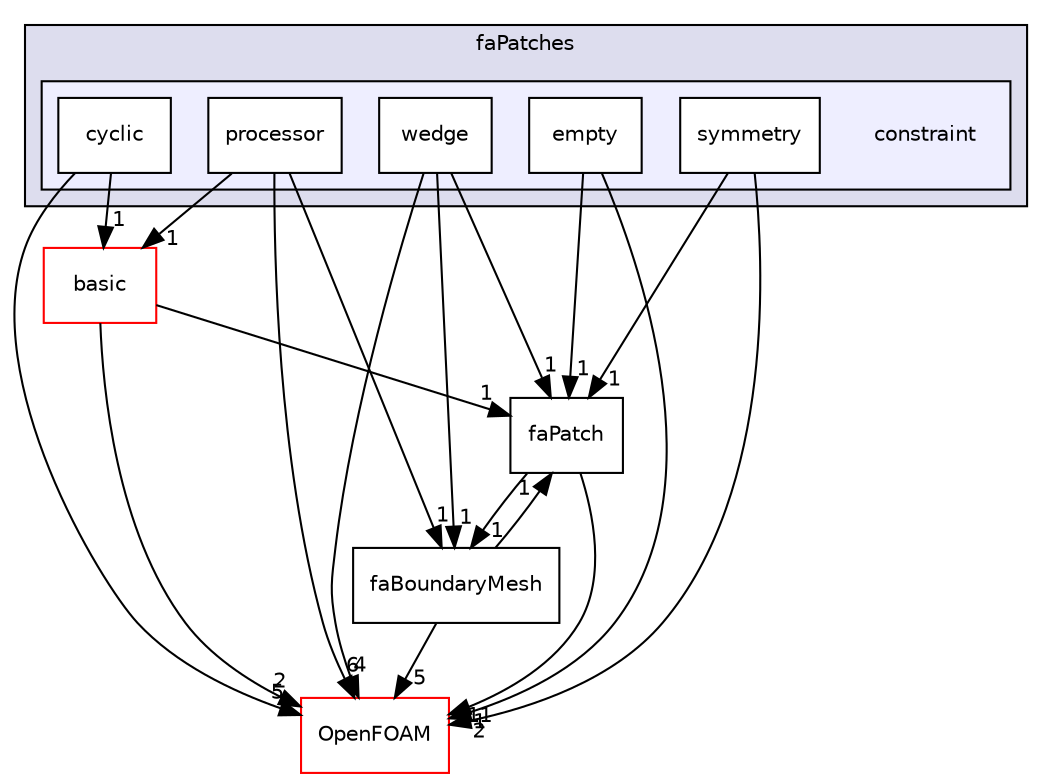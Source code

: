 digraph "src/finiteArea/faMesh/faPatches/constraint" {
  bgcolor=transparent;
  compound=true
  node [ fontsize="10", fontname="Helvetica"];
  edge [ labelfontsize="10", labelfontname="Helvetica"];
  subgraph clusterdir_1028666fa0015a1ce8e74756e12c97d3 {
    graph [ bgcolor="#ddddee", pencolor="black", label="faPatches" fontname="Helvetica", fontsize="10", URL="dir_1028666fa0015a1ce8e74756e12c97d3.html"]
  subgraph clusterdir_153f03f4c9f1808136b4b13dc539a5ce {
    graph [ bgcolor="#eeeeff", pencolor="black", label="" URL="dir_153f03f4c9f1808136b4b13dc539a5ce.html"];
    dir_153f03f4c9f1808136b4b13dc539a5ce [shape=plaintext label="constraint"];
    dir_835fa20146f26bf24b9a23176f4bb1bd [shape=box label="cyclic" color="black" fillcolor="white" style="filled" URL="dir_835fa20146f26bf24b9a23176f4bb1bd.html"];
    dir_e1fac00e4d1523938d8612acd1872320 [shape=box label="empty" color="black" fillcolor="white" style="filled" URL="dir_e1fac00e4d1523938d8612acd1872320.html"];
    dir_afc245abfcd1c5e0e5ad597402236fd4 [shape=box label="processor" color="black" fillcolor="white" style="filled" URL="dir_afc245abfcd1c5e0e5ad597402236fd4.html"];
    dir_42633e2da37731d3c965675030d05c2e [shape=box label="symmetry" color="black" fillcolor="white" style="filled" URL="dir_42633e2da37731d3c965675030d05c2e.html"];
    dir_fdb757a376ec4e726a92a05936579805 [shape=box label="wedge" color="black" fillcolor="white" style="filled" URL="dir_fdb757a376ec4e726a92a05936579805.html"];
  }
  }
  dir_2573e9a60ab8504dd6f33355336227ae [shape=box label="faPatch" URL="dir_2573e9a60ab8504dd6f33355336227ae.html"];
  dir_4b1e64a1495216c5f8c8d2715aaf6db0 [shape=box label="faBoundaryMesh" URL="dir_4b1e64a1495216c5f8c8d2715aaf6db0.html"];
  dir_c5473ff19b20e6ec4dfe5c310b3778a8 [shape=box label="OpenFOAM" color="red" URL="dir_c5473ff19b20e6ec4dfe5c310b3778a8.html"];
  dir_c5abbf3c54c71fd48d8e8c1ae153b196 [shape=box label="basic" color="red" URL="dir_c5abbf3c54c71fd48d8e8c1ae153b196.html"];
  dir_afc245abfcd1c5e0e5ad597402236fd4->dir_4b1e64a1495216c5f8c8d2715aaf6db0 [headlabel="1", labeldistance=1.5 headhref="dir_000729_000720.html"];
  dir_afc245abfcd1c5e0e5ad597402236fd4->dir_c5473ff19b20e6ec4dfe5c310b3778a8 [headlabel="6", labeldistance=1.5 headhref="dir_000729_002151.html"];
  dir_afc245abfcd1c5e0e5ad597402236fd4->dir_c5abbf3c54c71fd48d8e8c1ae153b196 [headlabel="1", labeldistance=1.5 headhref="dir_000729_000724.html"];
  dir_835fa20146f26bf24b9a23176f4bb1bd->dir_c5473ff19b20e6ec4dfe5c310b3778a8 [headlabel="5", labeldistance=1.5 headhref="dir_000727_002151.html"];
  dir_835fa20146f26bf24b9a23176f4bb1bd->dir_c5abbf3c54c71fd48d8e8c1ae153b196 [headlabel="1", labeldistance=1.5 headhref="dir_000727_000724.html"];
  dir_2573e9a60ab8504dd6f33355336227ae->dir_4b1e64a1495216c5f8c8d2715aaf6db0 [headlabel="1", labeldistance=1.5 headhref="dir_000732_000720.html"];
  dir_2573e9a60ab8504dd6f33355336227ae->dir_c5473ff19b20e6ec4dfe5c310b3778a8 [headlabel="11", labeldistance=1.5 headhref="dir_000732_002151.html"];
  dir_4b1e64a1495216c5f8c8d2715aaf6db0->dir_2573e9a60ab8504dd6f33355336227ae [headlabel="1", labeldistance=1.5 headhref="dir_000720_000732.html"];
  dir_4b1e64a1495216c5f8c8d2715aaf6db0->dir_c5473ff19b20e6ec4dfe5c310b3778a8 [headlabel="5", labeldistance=1.5 headhref="dir_000720_002151.html"];
  dir_e1fac00e4d1523938d8612acd1872320->dir_2573e9a60ab8504dd6f33355336227ae [headlabel="1", labeldistance=1.5 headhref="dir_000728_000732.html"];
  dir_e1fac00e4d1523938d8612acd1872320->dir_c5473ff19b20e6ec4dfe5c310b3778a8 [headlabel="1", labeldistance=1.5 headhref="dir_000728_002151.html"];
  dir_fdb757a376ec4e726a92a05936579805->dir_2573e9a60ab8504dd6f33355336227ae [headlabel="1", labeldistance=1.5 headhref="dir_000731_000732.html"];
  dir_fdb757a376ec4e726a92a05936579805->dir_4b1e64a1495216c5f8c8d2715aaf6db0 [headlabel="1", labeldistance=1.5 headhref="dir_000731_000720.html"];
  dir_fdb757a376ec4e726a92a05936579805->dir_c5473ff19b20e6ec4dfe5c310b3778a8 [headlabel="4", labeldistance=1.5 headhref="dir_000731_002151.html"];
  dir_c5abbf3c54c71fd48d8e8c1ae153b196->dir_2573e9a60ab8504dd6f33355336227ae [headlabel="1", labeldistance=1.5 headhref="dir_000724_000732.html"];
  dir_c5abbf3c54c71fd48d8e8c1ae153b196->dir_c5473ff19b20e6ec4dfe5c310b3778a8 [headlabel="2", labeldistance=1.5 headhref="dir_000724_002151.html"];
  dir_42633e2da37731d3c965675030d05c2e->dir_2573e9a60ab8504dd6f33355336227ae [headlabel="1", labeldistance=1.5 headhref="dir_000730_000732.html"];
  dir_42633e2da37731d3c965675030d05c2e->dir_c5473ff19b20e6ec4dfe5c310b3778a8 [headlabel="2", labeldistance=1.5 headhref="dir_000730_002151.html"];
}
